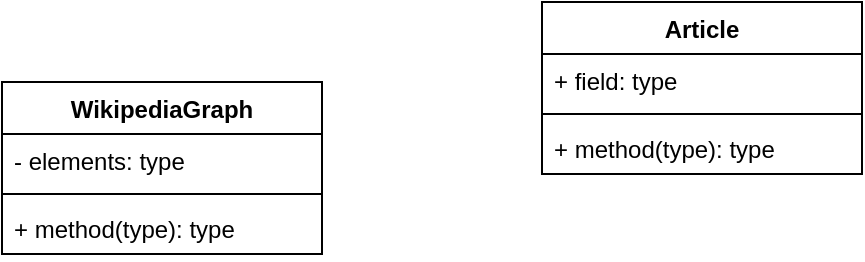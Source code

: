 <mxfile version="14.6.0" type="github">
  <diagram id="anjePKYXsqO-jRQPqmiL" name="Page-1">
    <mxGraphModel dx="868" dy="450" grid="1" gridSize="10" guides="1" tooltips="1" connect="1" arrows="1" fold="1" page="1" pageScale="1" pageWidth="827" pageHeight="1169" math="0" shadow="0">
      <root>
        <mxCell id="0" />
        <mxCell id="1" parent="0" />
        <mxCell id="QefmJ_FAOvZ9VNy1Vsgm-5" value="WikipediaGraph" style="swimlane;fontStyle=1;align=center;verticalAlign=top;childLayout=stackLayout;horizontal=1;startSize=26;horizontalStack=0;resizeParent=1;resizeParentMax=0;resizeLast=0;collapsible=1;marginBottom=0;" vertex="1" parent="1">
          <mxGeometry x="80" y="80" width="160" height="86" as="geometry" />
        </mxCell>
        <mxCell id="QefmJ_FAOvZ9VNy1Vsgm-6" value="- elements: type" style="text;strokeColor=none;fillColor=none;align=left;verticalAlign=top;spacingLeft=4;spacingRight=4;overflow=hidden;rotatable=0;points=[[0,0.5],[1,0.5]];portConstraint=eastwest;" vertex="1" parent="QefmJ_FAOvZ9VNy1Vsgm-5">
          <mxGeometry y="26" width="160" height="26" as="geometry" />
        </mxCell>
        <mxCell id="QefmJ_FAOvZ9VNy1Vsgm-7" value="" style="line;strokeWidth=1;fillColor=none;align=left;verticalAlign=middle;spacingTop=-1;spacingLeft=3;spacingRight=3;rotatable=0;labelPosition=right;points=[];portConstraint=eastwest;" vertex="1" parent="QefmJ_FAOvZ9VNy1Vsgm-5">
          <mxGeometry y="52" width="160" height="8" as="geometry" />
        </mxCell>
        <mxCell id="QefmJ_FAOvZ9VNy1Vsgm-8" value="+ method(type): type" style="text;strokeColor=none;fillColor=none;align=left;verticalAlign=top;spacingLeft=4;spacingRight=4;overflow=hidden;rotatable=0;points=[[0,0.5],[1,0.5]];portConstraint=eastwest;" vertex="1" parent="QefmJ_FAOvZ9VNy1Vsgm-5">
          <mxGeometry y="60" width="160" height="26" as="geometry" />
        </mxCell>
        <mxCell id="QefmJ_FAOvZ9VNy1Vsgm-9" value="Article" style="swimlane;fontStyle=1;align=center;verticalAlign=top;childLayout=stackLayout;horizontal=1;startSize=26;horizontalStack=0;resizeParent=1;resizeParentMax=0;resizeLast=0;collapsible=1;marginBottom=0;" vertex="1" parent="1">
          <mxGeometry x="350" y="40" width="160" height="86" as="geometry" />
        </mxCell>
        <mxCell id="QefmJ_FAOvZ9VNy1Vsgm-10" value="+ field: type" style="text;strokeColor=none;fillColor=none;align=left;verticalAlign=top;spacingLeft=4;spacingRight=4;overflow=hidden;rotatable=0;points=[[0,0.5],[1,0.5]];portConstraint=eastwest;" vertex="1" parent="QefmJ_FAOvZ9VNy1Vsgm-9">
          <mxGeometry y="26" width="160" height="26" as="geometry" />
        </mxCell>
        <mxCell id="QefmJ_FAOvZ9VNy1Vsgm-11" value="" style="line;strokeWidth=1;fillColor=none;align=left;verticalAlign=middle;spacingTop=-1;spacingLeft=3;spacingRight=3;rotatable=0;labelPosition=right;points=[];portConstraint=eastwest;" vertex="1" parent="QefmJ_FAOvZ9VNy1Vsgm-9">
          <mxGeometry y="52" width="160" height="8" as="geometry" />
        </mxCell>
        <mxCell id="QefmJ_FAOvZ9VNy1Vsgm-12" value="+ method(type): type" style="text;strokeColor=none;fillColor=none;align=left;verticalAlign=top;spacingLeft=4;spacingRight=4;overflow=hidden;rotatable=0;points=[[0,0.5],[1,0.5]];portConstraint=eastwest;" vertex="1" parent="QefmJ_FAOvZ9VNy1Vsgm-9">
          <mxGeometry y="60" width="160" height="26" as="geometry" />
        </mxCell>
      </root>
    </mxGraphModel>
  </diagram>
</mxfile>
